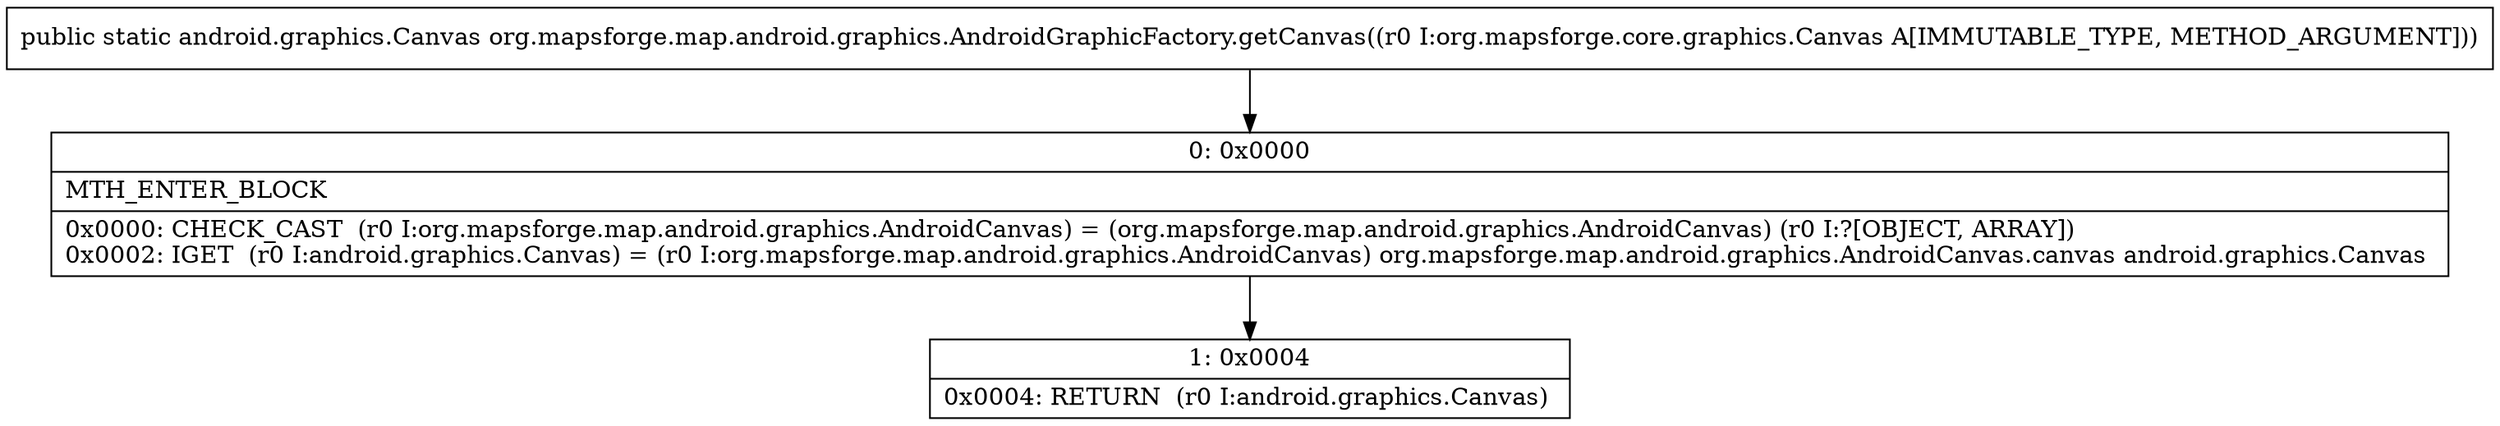 digraph "CFG fororg.mapsforge.map.android.graphics.AndroidGraphicFactory.getCanvas(Lorg\/mapsforge\/core\/graphics\/Canvas;)Landroid\/graphics\/Canvas;" {
Node_0 [shape=record,label="{0\:\ 0x0000|MTH_ENTER_BLOCK\l|0x0000: CHECK_CAST  (r0 I:org.mapsforge.map.android.graphics.AndroidCanvas) = (org.mapsforge.map.android.graphics.AndroidCanvas) (r0 I:?[OBJECT, ARRAY]) \l0x0002: IGET  (r0 I:android.graphics.Canvas) = (r0 I:org.mapsforge.map.android.graphics.AndroidCanvas) org.mapsforge.map.android.graphics.AndroidCanvas.canvas android.graphics.Canvas \l}"];
Node_1 [shape=record,label="{1\:\ 0x0004|0x0004: RETURN  (r0 I:android.graphics.Canvas) \l}"];
MethodNode[shape=record,label="{public static android.graphics.Canvas org.mapsforge.map.android.graphics.AndroidGraphicFactory.getCanvas((r0 I:org.mapsforge.core.graphics.Canvas A[IMMUTABLE_TYPE, METHOD_ARGUMENT])) }"];
MethodNode -> Node_0;
Node_0 -> Node_1;
}

